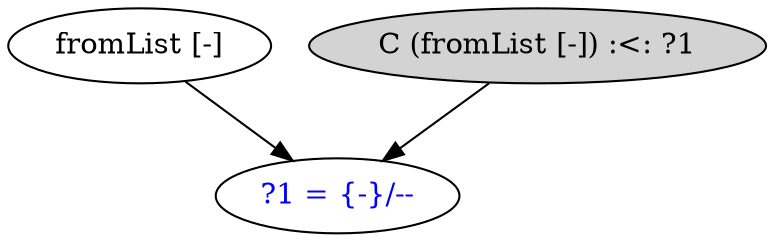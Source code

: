 digraph C {
 "?1 = {-}/--" [fontcolor=blue];
 "fromList [-]" -> "?1 = {-}/--";
 "C (fromList [-]) :<: ?1" [style=filled];
 "C (fromList [-]) :<: ?1" -> "?1 = {-}/--";
}